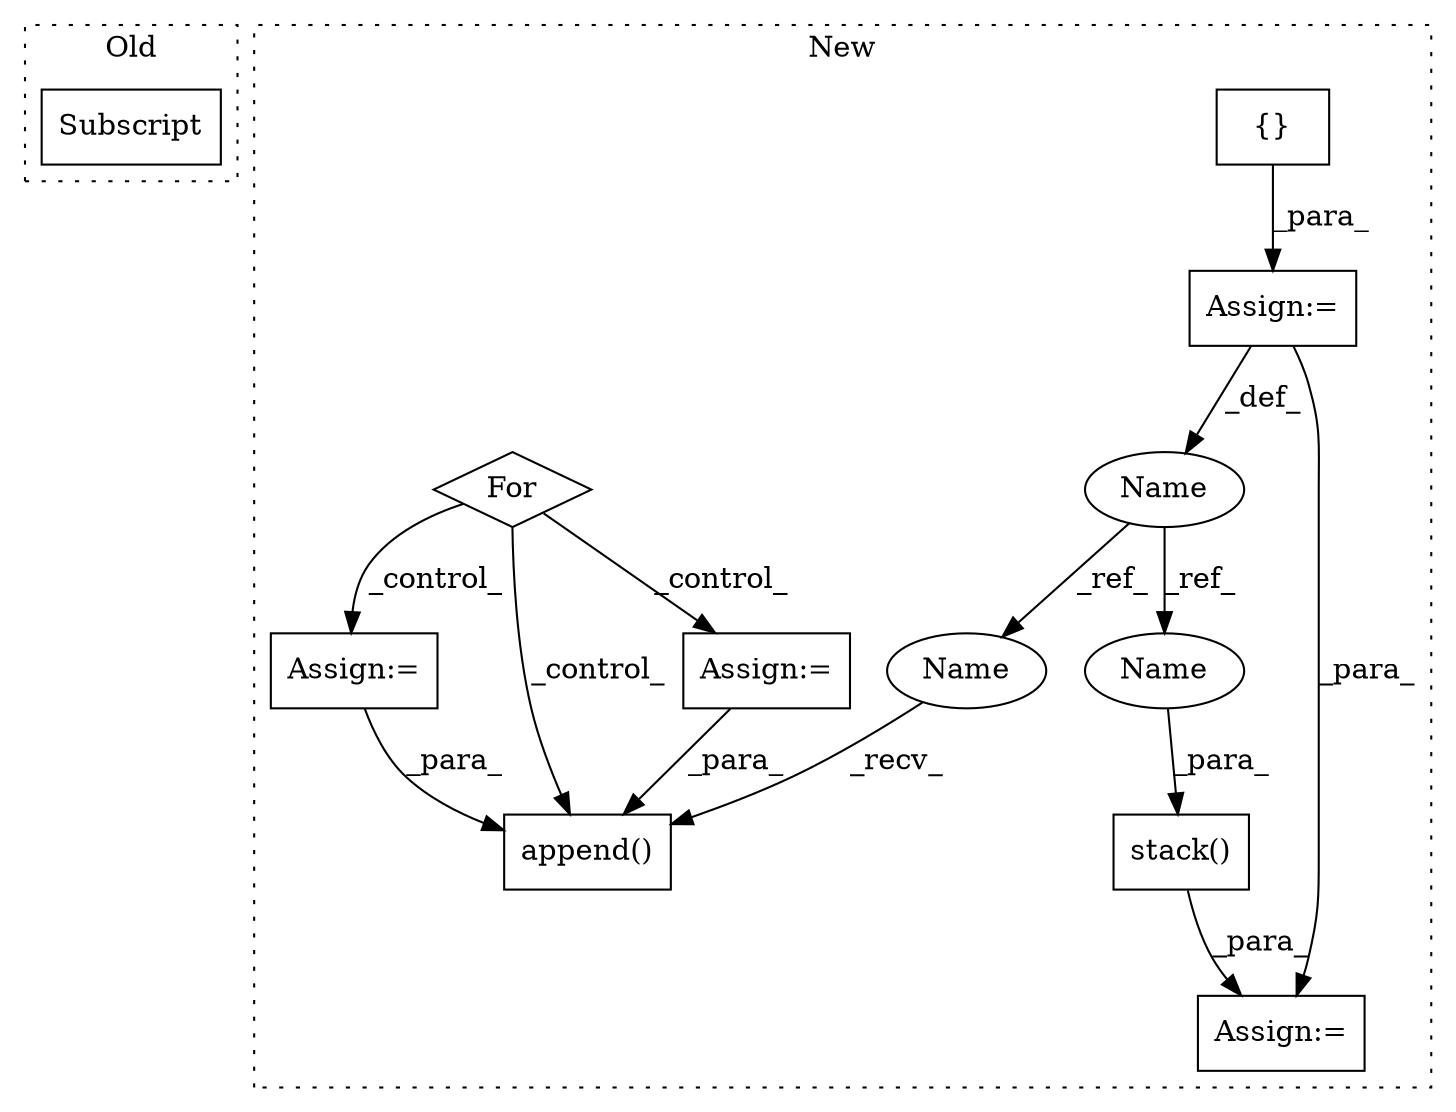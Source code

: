 digraph G {
subgraph cluster0 {
1 [label="Subscript" a="63" s="11191,0" l="23,0" shape="box"];
label = "Old";
style="dotted";
}
subgraph cluster1 {
2 [label="stack()" a="75" s="7094,7121" l="12,8" shape="box"];
3 [label="Assign:=" a="68" s="7091" l="3" shape="box"];
4 [label="{}" a="59" s="6493,6493" l="2,1" shape="box"];
5 [label="append()" a="75" s="6965,6989" l="23,1" shape="box"];
6 [label="For" a="107" s="6505,6581" l="4,14" shape="diamond"];
7 [label="Assign:=" a="68" s="6596" l="3" shape="box"];
8 [label="Assign:=" a="68" s="6490" l="3" shape="box"];
9 [label="Assign:=" a="68" s="6699" l="3" shape="box"];
10 [label="Name" a="87" s="6475" l="15" shape="ellipse"];
11 [label="Name" a="87" s="6965" l="15" shape="ellipse"];
12 [label="Name" a="87" s="7106" l="15" shape="ellipse"];
label = "New";
style="dotted";
}
2 -> 3 [label="_para_"];
4 -> 8 [label="_para_"];
6 -> 5 [label="_control_"];
6 -> 7 [label="_control_"];
6 -> 9 [label="_control_"];
7 -> 5 [label="_para_"];
8 -> 3 [label="_para_"];
8 -> 10 [label="_def_"];
9 -> 5 [label="_para_"];
10 -> 11 [label="_ref_"];
10 -> 12 [label="_ref_"];
11 -> 5 [label="_recv_"];
12 -> 2 [label="_para_"];
}